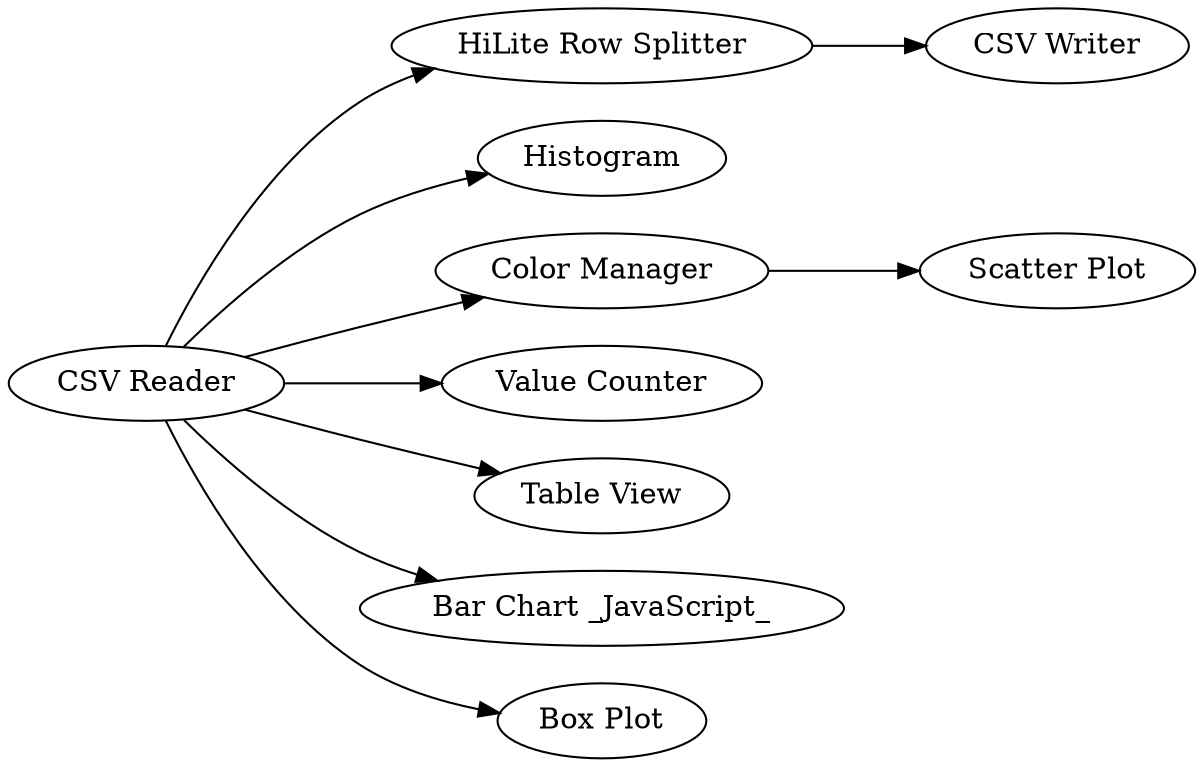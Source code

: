 digraph {
	1 -> 8
	1 -> 4
	10 -> 6
	8 -> 9
	1 -> 10
	1 -> 2
	1 -> 7
	1 -> 3
	1 -> 5
	5 [label="Box Plot"]
	1 [label="CSV Reader"]
	7 [label="Table View"]
	9 [label="CSV Writer"]
	4 [label=Histogram]
	8 [label="HiLite Row Splitter"]
	6 [label="Scatter Plot"]
	3 [label="Bar Chart _JavaScript_"]
	2 [label="Value Counter"]
	10 [label="Color Manager"]
	rankdir=LR
}
